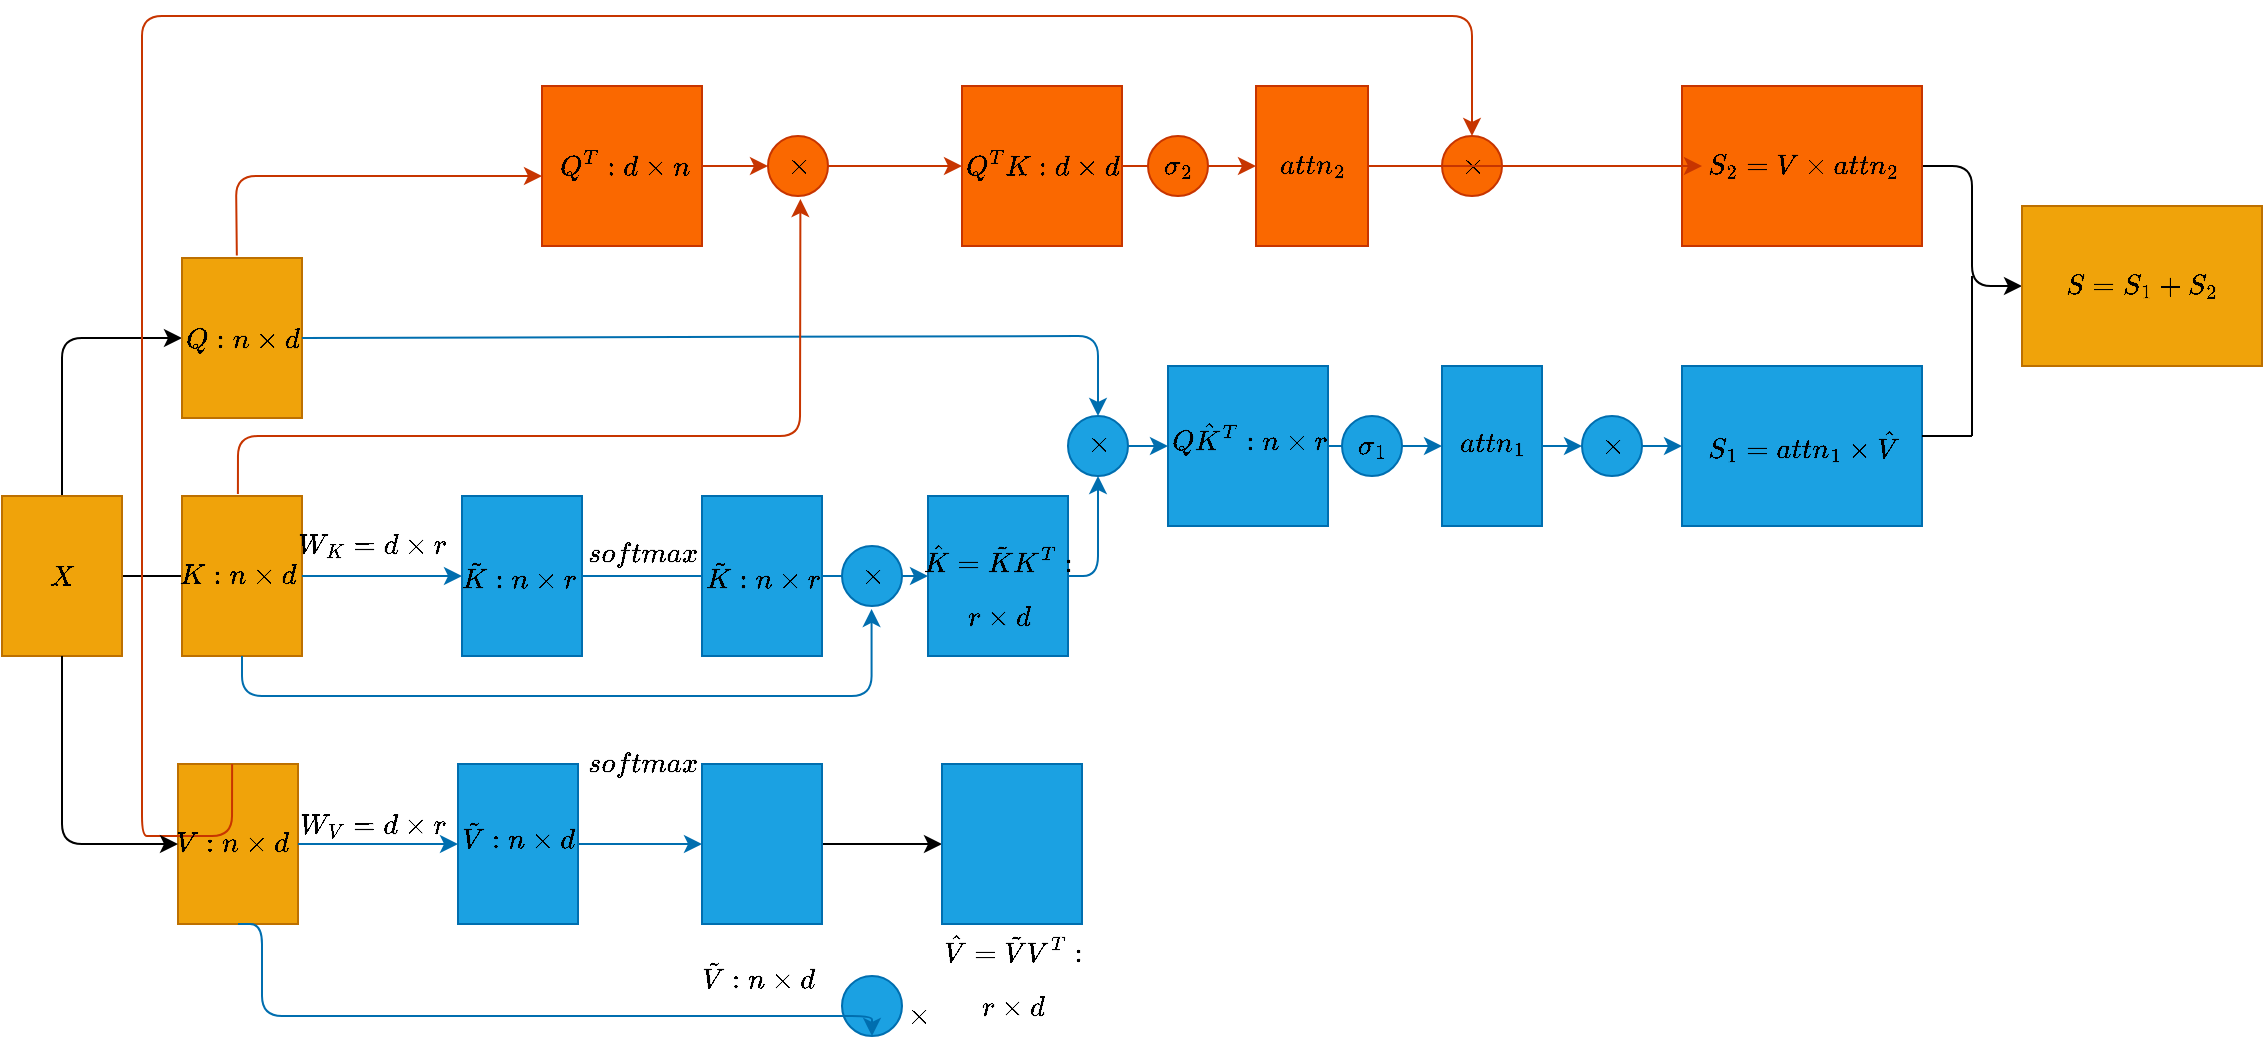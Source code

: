 <mxfile version="14.9.6" type="github">
  <diagram id="TH26VkUBaMhXCzCqPXj3" name="Page-1">
    <mxGraphModel dx="2075" dy="474" grid="1" gridSize="10" guides="1" tooltips="1" connect="1" arrows="1" fold="1" page="1" pageScale="1" pageWidth="1169" pageHeight="827" math="1" shadow="0">
      <root>
        <mxCell id="0" />
        <mxCell id="1" parent="0" />
        <mxCell id="YZMIbZg9m8umIxj1gMGv-341" value="" style="edgeStyle=orthogonalEdgeStyle;orthogonalLoop=1;jettySize=auto;html=1;" edge="1" parent="1" source="YZMIbZg9m8umIxj1gMGv-314" target="YZMIbZg9m8umIxj1gMGv-316">
          <mxGeometry relative="1" as="geometry" />
        </mxCell>
        <mxCell id="YZMIbZg9m8umIxj1gMGv-316" value="" style="whiteSpace=wrap;html=1;fillColor=#1ba1e2;strokeColor=#006EAF;fontColor=#ffffff;" vertex="1" parent="1">
          <mxGeometry x="450" y="414" width="70" height="80" as="geometry" />
        </mxCell>
        <mxCell id="YZMIbZg9m8umIxj1gMGv-323" value="$$softmax$$" style="text;html=1;align=center;verticalAlign=middle;resizable=0;points=[];autosize=1;strokeColor=none;" vertex="1" parent="1">
          <mxGeometry x="250" y="299" width="100" height="20" as="geometry" />
        </mxCell>
        <mxCell id="YZMIbZg9m8umIxj1gMGv-305" value="" style="group;" vertex="1" connectable="0" parent="1">
          <mxGeometry x="-20" y="80" width="1118" height="450" as="geometry" />
        </mxCell>
        <mxCell id="YZMIbZg9m8umIxj1gMGv-80" value="" style="group;" vertex="1" connectable="0" parent="YZMIbZg9m8umIxj1gMGv-305">
          <mxGeometry width="1118" height="450" as="geometry" />
        </mxCell>
        <mxCell id="YZMIbZg9m8umIxj1gMGv-28" value="" style="whiteSpace=wrap;html=1;fillColor=#f0a30a;strokeColor=#BD7000;fontColor=#000000;" vertex="1" parent="YZMIbZg9m8umIxj1gMGv-80">
          <mxGeometry x="88" y="334" width="60" height="80" as="geometry" />
        </mxCell>
        <mxCell id="YZMIbZg9m8umIxj1gMGv-63" value="" style="edgeStyle=orthogonalEdgeStyle;orthogonalLoop=1;jettySize=auto;html=1;fillColor=#1ba1e2;strokeColor=#006EAF;" edge="1" parent="YZMIbZg9m8umIxj1gMGv-80" source="YZMIbZg9m8umIxj1gMGv-56" target="YZMIbZg9m8umIxj1gMGv-39">
          <mxGeometry relative="1" as="geometry" />
        </mxCell>
        <mxCell id="YZMIbZg9m8umIxj1gMGv-291" style="edgeStyle=orthogonalEdgeStyle;orthogonalLoop=1;jettySize=auto;html=1;exitX=0.5;exitY=0;exitDx=0;exitDy=0;entryX=0;entryY=0.5;entryDx=0;entryDy=0;" edge="1" parent="YZMIbZg9m8umIxj1gMGv-80" source="YZMIbZg9m8umIxj1gMGv-25" target="YZMIbZg9m8umIxj1gMGv-26">
          <mxGeometry relative="1" as="geometry" />
        </mxCell>
        <mxCell id="YZMIbZg9m8umIxj1gMGv-293" value="" style="edgeStyle=orthogonalEdgeStyle;orthogonalLoop=1;jettySize=auto;html=1;" edge="1" parent="YZMIbZg9m8umIxj1gMGv-80" source="YZMIbZg9m8umIxj1gMGv-25">
          <mxGeometry relative="1" as="geometry">
            <mxPoint x="118" y="240" as="targetPoint" />
          </mxGeometry>
        </mxCell>
        <mxCell id="YZMIbZg9m8umIxj1gMGv-25" value="$$X$$" style="whiteSpace=wrap;html=1;fillColor=#f0a30a;strokeColor=#BD7000;fontColor=#000000;" vertex="1" parent="YZMIbZg9m8umIxj1gMGv-80">
          <mxGeometry y="200" width="60" height="80" as="geometry" />
        </mxCell>
        <mxCell id="YZMIbZg9m8umIxj1gMGv-26" value="" style="whiteSpace=wrap;html=1;fillColor=#f0a30a;strokeColor=#BD7000;fontColor=#000000;" vertex="1" parent="YZMIbZg9m8umIxj1gMGv-80">
          <mxGeometry x="90" y="81" width="60" height="80" as="geometry" />
        </mxCell>
        <mxCell id="YZMIbZg9m8umIxj1gMGv-27" value="" style="whiteSpace=wrap;html=1;fillColor=#f0a30a;strokeColor=#BD7000;fontColor=#000000;" vertex="1" parent="YZMIbZg9m8umIxj1gMGv-80">
          <mxGeometry x="90" y="200" width="60" height="80" as="geometry" />
        </mxCell>
        <mxCell id="YZMIbZg9m8umIxj1gMGv-29" value="" style="whiteSpace=wrap;html=1;fillColor=#1ba1e2;strokeColor=#006EAF;fontColor=#ffffff;" vertex="1" parent="YZMIbZg9m8umIxj1gMGv-80">
          <mxGeometry x="230" y="200" width="60" height="80" as="geometry" />
        </mxCell>
        <mxCell id="YZMIbZg9m8umIxj1gMGv-30" value="&lt;pre style=&quot;margin-top: 0px ; margin-bottom: 0px ; font-size: 0.9em ; overflow: auto ; background: rgb(246 , 246 , 246) ; border-radius: 4px ; color: rgb(18 , 18 , 18)&quot;&gt;&lt;br&gt;&lt;/pre&gt;" style="whiteSpace=wrap;html=1;fillColor=#1ba1e2;strokeColor=#006EAF;fontColor=#ffffff;" vertex="1" parent="YZMIbZg9m8umIxj1gMGv-80">
          <mxGeometry x="463" y="200" width="70" height="80" as="geometry" />
        </mxCell>
        <mxCell id="YZMIbZg9m8umIxj1gMGv-46" style="edgeStyle=orthogonalEdgeStyle;orthogonalLoop=1;jettySize=auto;html=1;entryX=0;entryY=0.5;entryDx=0;entryDy=0;fillColor=#1ba1e2;strokeColor=#006EAF;exitX=1;exitY=0.5;exitDx=0;exitDy=0;" edge="1" parent="YZMIbZg9m8umIxj1gMGv-80" source="YZMIbZg9m8umIxj1gMGv-27" target="YZMIbZg9m8umIxj1gMGv-29">
          <mxGeometry relative="1" as="geometry" />
        </mxCell>
        <mxCell id="YZMIbZg9m8umIxj1gMGv-34" value="$$K:n\times d$$" style="text;html=1;align=center;verticalAlign=middle;resizable=0;points=[];autosize=1;strokeColor=none;" vertex="1" parent="YZMIbZg9m8umIxj1gMGv-80">
          <mxGeometry x="58" y="230" width="120" height="20" as="geometry" />
        </mxCell>
        <mxCell id="YZMIbZg9m8umIxj1gMGv-36" value="$$Q:n\times d$$" style="text;html=1;align=center;verticalAlign=middle;resizable=0;points=[];autosize=1;strokeColor=none;" vertex="1" parent="YZMIbZg9m8umIxj1gMGv-80">
          <mxGeometry x="55" y="112" width="130" height="20" as="geometry" />
        </mxCell>
        <mxCell id="YZMIbZg9m8umIxj1gMGv-39" value="" style="whiteSpace=wrap;html=1;fillColor=#1ba1e2;strokeColor=#006EAF;fontColor=#ffffff;" vertex="1" parent="YZMIbZg9m8umIxj1gMGv-80">
          <mxGeometry x="583" y="135" width="80" height="80" as="geometry" />
        </mxCell>
        <mxCell id="YZMIbZg9m8umIxj1gMGv-40" value="$$Q\hat{K}^T:n\times r$$" style="text;html=1;align=center;verticalAlign=middle;resizable=0;points=[];autosize=1;strokeColor=none;" vertex="1" parent="YZMIbZg9m8umIxj1gMGv-80">
          <mxGeometry x="533" y="161" width="180" height="20" as="geometry" />
        </mxCell>
        <mxCell id="YZMIbZg9m8umIxj1gMGv-41" value="" style="whiteSpace=wrap;html=1;fillColor=#1ba1e2;strokeColor=#006EAF;fontColor=#ffffff;" vertex="1" parent="YZMIbZg9m8umIxj1gMGv-80">
          <mxGeometry x="720" y="135" width="50" height="80" as="geometry" />
        </mxCell>
        <mxCell id="YZMIbZg9m8umIxj1gMGv-62" value="" style="edgeStyle=orthogonalEdgeStyle;orthogonalLoop=1;jettySize=auto;html=1;fillColor=#1ba1e2;strokeColor=#006EAF;" edge="1" parent="YZMIbZg9m8umIxj1gMGv-80" source="YZMIbZg9m8umIxj1gMGv-39" target="YZMIbZg9m8umIxj1gMGv-41">
          <mxGeometry relative="1" as="geometry" />
        </mxCell>
        <mxCell id="YZMIbZg9m8umIxj1gMGv-42" value="$$attn_1$$" style="text;html=1;align=center;verticalAlign=middle;resizable=0;points=[];autosize=1;strokeColor=none;" vertex="1" parent="YZMIbZg9m8umIxj1gMGv-80">
          <mxGeometry x="700" y="164" width="90" height="20" as="geometry" />
        </mxCell>
        <mxCell id="YZMIbZg9m8umIxj1gMGv-161" value="" style="edgeStyle=orthogonalEdgeStyle;orthogonalLoop=1;jettySize=auto;html=1;fillColor=#fa6800;strokeColor=#C73500;" edge="1" parent="YZMIbZg9m8umIxj1gMGv-80" source="YZMIbZg9m8umIxj1gMGv-43" target="YZMIbZg9m8umIxj1gMGv-86">
          <mxGeometry relative="1" as="geometry" />
        </mxCell>
        <mxCell id="YZMIbZg9m8umIxj1gMGv-43" value="" style="whiteSpace=wrap;html=1;fillColor=#fa6800;strokeColor=#C73500;fontColor=#000000;" vertex="1" parent="YZMIbZg9m8umIxj1gMGv-80">
          <mxGeometry x="270" y="-5" width="80" height="80" as="geometry" />
        </mxCell>
        <mxCell id="YZMIbZg9m8umIxj1gMGv-52" value="" style="endArrow=classic;html=1;exitX=1;exitY=0.5;exitDx=0;exitDy=0;entryX=0;entryY=0.5;entryDx=0;entryDy=0;fillColor=#1ba1e2;strokeColor=#006EAF;" edge="1" parent="YZMIbZg9m8umIxj1gMGv-80" source="YZMIbZg9m8umIxj1gMGv-29" target="YZMIbZg9m8umIxj1gMGv-30">
          <mxGeometry width="50" height="50" relative="1" as="geometry">
            <mxPoint x="360" y="260" as="sourcePoint" />
            <mxPoint x="410" y="210" as="targetPoint" />
          </mxGeometry>
        </mxCell>
        <mxCell id="YZMIbZg9m8umIxj1gMGv-56" value="" style="ellipse;whiteSpace=wrap;html=1;aspect=fixed;fillColor=#1ba1e2;strokeColor=#006EAF;fontColor=#ffffff;" vertex="1" parent="YZMIbZg9m8umIxj1gMGv-80">
          <mxGeometry x="533" y="160" width="30" height="30" as="geometry" />
        </mxCell>
        <mxCell id="YZMIbZg9m8umIxj1gMGv-57" value="$$\times$$" style="text;html=1;align=center;verticalAlign=middle;resizable=0;points=[];autosize=1;strokeColor=none;" vertex="1" parent="YZMIbZg9m8umIxj1gMGv-80">
          <mxGeometry x="503" y="164" width="90" height="20" as="geometry" />
        </mxCell>
        <mxCell id="YZMIbZg9m8umIxj1gMGv-64" value="" style="ellipse;whiteSpace=wrap;html=1;aspect=fixed;fillColor=#1ba1e2;strokeColor=#006EAF;fontColor=#ffffff;" vertex="1" parent="YZMIbZg9m8umIxj1gMGv-80">
          <mxGeometry x="670" y="160" width="30" height="30" as="geometry" />
        </mxCell>
        <mxCell id="YZMIbZg9m8umIxj1gMGv-65" value="$$\sigma_1$$" style="text;html=1;align=center;verticalAlign=middle;resizable=0;points=[];autosize=1;strokeColor=none;" vertex="1" parent="YZMIbZg9m8umIxj1gMGv-80">
          <mxGeometry x="630" y="165" width="110" height="20" as="geometry" />
        </mxCell>
        <mxCell id="YZMIbZg9m8umIxj1gMGv-70" value="" style="ellipse;whiteSpace=wrap;html=1;aspect=fixed;fillColor=#1ba1e2;strokeColor=#006EAF;fontColor=#ffffff;" vertex="1" parent="YZMIbZg9m8umIxj1gMGv-80">
          <mxGeometry x="790" y="160" width="30" height="30" as="geometry" />
        </mxCell>
        <mxCell id="YZMIbZg9m8umIxj1gMGv-71" value="" style="edgeStyle=orthogonalEdgeStyle;orthogonalLoop=1;jettySize=auto;html=1;fillColor=#1ba1e2;strokeColor=#006EAF;" edge="1" parent="YZMIbZg9m8umIxj1gMGv-80" source="YZMIbZg9m8umIxj1gMGv-41" target="YZMIbZg9m8umIxj1gMGv-70">
          <mxGeometry relative="1" as="geometry" />
        </mxCell>
        <mxCell id="YZMIbZg9m8umIxj1gMGv-72" value="$$\times$$" style="text;html=1;align=center;verticalAlign=middle;resizable=0;points=[];autosize=1;strokeColor=none;" vertex="1" parent="YZMIbZg9m8umIxj1gMGv-80">
          <mxGeometry x="760" y="165" width="90" height="20" as="geometry" />
        </mxCell>
        <mxCell id="YZMIbZg9m8umIxj1gMGv-73" value="" style="whiteSpace=wrap;html=1;fillColor=#1ba1e2;strokeColor=#006EAF;fontColor=#ffffff;" vertex="1" parent="YZMIbZg9m8umIxj1gMGv-80">
          <mxGeometry x="840" y="135" width="120" height="80" as="geometry" />
        </mxCell>
        <mxCell id="YZMIbZg9m8umIxj1gMGv-76" value="$$S_1=attn_1 \times \hat{V}$$" style="text;html=1;align=center;verticalAlign=middle;resizable=0;points=[];autosize=1;strokeColor=none;" vertex="1" parent="YZMIbZg9m8umIxj1gMGv-80">
          <mxGeometry x="790" y="165" width="220" height="20" as="geometry" />
        </mxCell>
        <mxCell id="YZMIbZg9m8umIxj1gMGv-74" value="" style="edgeStyle=orthogonalEdgeStyle;orthogonalLoop=1;jettySize=auto;html=1;fillColor=#1ba1e2;strokeColor=#006EAF;" edge="1" parent="YZMIbZg9m8umIxj1gMGv-80" source="YZMIbZg9m8umIxj1gMGv-70" target="YZMIbZg9m8umIxj1gMGv-73">
          <mxGeometry relative="1" as="geometry" />
        </mxCell>
        <mxCell id="YZMIbZg9m8umIxj1gMGv-149" value="" style="edgeStyle=orthogonalEdgeStyle;orthogonalLoop=1;jettySize=auto;html=1;fillColor=#fa6800;strokeColor=#C73500;" edge="1" parent="YZMIbZg9m8umIxj1gMGv-80" source="YZMIbZg9m8umIxj1gMGv-86" target="YZMIbZg9m8umIxj1gMGv-94">
          <mxGeometry relative="1" as="geometry">
            <Array as="points">
              <mxPoint x="504" y="40" />
              <mxPoint x="504" y="40" />
            </Array>
          </mxGeometry>
        </mxCell>
        <mxCell id="YZMIbZg9m8umIxj1gMGv-86" value="" style="ellipse;whiteSpace=wrap;html=1;aspect=fixed;fillColor=#fa6800;strokeColor=#C73500;fontColor=#000000;" vertex="1" parent="YZMIbZg9m8umIxj1gMGv-80">
          <mxGeometry x="383" y="20" width="30" height="30" as="geometry" />
        </mxCell>
        <mxCell id="YZMIbZg9m8umIxj1gMGv-154" value="" style="edgeStyle=orthogonalEdgeStyle;orthogonalLoop=1;jettySize=auto;html=1;fillColor=#fa6800;strokeColor=#C73500;" edge="1" parent="YZMIbZg9m8umIxj1gMGv-80" source="YZMIbZg9m8umIxj1gMGv-94" target="YZMIbZg9m8umIxj1gMGv-95">
          <mxGeometry relative="1" as="geometry" />
        </mxCell>
        <mxCell id="YZMIbZg9m8umIxj1gMGv-94" value="" style="whiteSpace=wrap;html=1;fillColor=#fa6800;strokeColor=#C73500;fontColor=#000000;" vertex="1" parent="YZMIbZg9m8umIxj1gMGv-80">
          <mxGeometry x="480" y="-5" width="80" height="80" as="geometry" />
        </mxCell>
        <mxCell id="YZMIbZg9m8umIxj1gMGv-95" value="" style="whiteSpace=wrap;html=1;fillColor=#fa6800;strokeColor=#C73500;fontColor=#000000;" vertex="1" parent="YZMIbZg9m8umIxj1gMGv-80">
          <mxGeometry x="627" y="-5" width="56" height="80" as="geometry" />
        </mxCell>
        <mxCell id="YZMIbZg9m8umIxj1gMGv-96" value="" style="ellipse;whiteSpace=wrap;html=1;aspect=fixed;fillColor=#fa6800;strokeColor=#C73500;fontColor=#000000;" vertex="1" parent="YZMIbZg9m8umIxj1gMGv-80">
          <mxGeometry x="573" y="20" width="30" height="30" as="geometry" />
        </mxCell>
        <mxCell id="YZMIbZg9m8umIxj1gMGv-294" style="edgeStyle=orthogonalEdgeStyle;orthogonalLoop=1;jettySize=auto;html=1;" edge="1" parent="YZMIbZg9m8umIxj1gMGv-80" source="YZMIbZg9m8umIxj1gMGv-81" target="YZMIbZg9m8umIxj1gMGv-288">
          <mxGeometry relative="1" as="geometry" />
        </mxCell>
        <mxCell id="YZMIbZg9m8umIxj1gMGv-81" value="" style="whiteSpace=wrap;html=1;fillColor=#fa6800;strokeColor=#C73500;fontColor=#000000;" vertex="1" parent="YZMIbZg9m8umIxj1gMGv-80">
          <mxGeometry x="840" y="-5" width="120" height="80" as="geometry" />
        </mxCell>
        <mxCell id="YZMIbZg9m8umIxj1gMGv-92" value="$$\times$$" style="text;html=1;align=center;verticalAlign=middle;resizable=0;points=[];autosize=1;strokeColor=none;" vertex="1" parent="YZMIbZg9m8umIxj1gMGv-80">
          <mxGeometry x="353" y="25" width="90" height="20" as="geometry" />
        </mxCell>
        <mxCell id="YZMIbZg9m8umIxj1gMGv-145" value="$$attn_2$$" style="text;html=1;align=center;verticalAlign=middle;resizable=0;points=[];autosize=1;strokeColor=none;" vertex="1" parent="YZMIbZg9m8umIxj1gMGv-80">
          <mxGeometry x="610" y="25" width="90" height="20" as="geometry" />
        </mxCell>
        <mxCell id="YZMIbZg9m8umIxj1gMGv-97" value="$$Q^TK:d\times d$$" style="text;html=1;align=center;verticalAlign=middle;resizable=0;points=[];autosize=1;strokeColor=none;" vertex="1" parent="YZMIbZg9m8umIxj1gMGv-80">
          <mxGeometry x="445" y="25" width="150" height="20" as="geometry" />
        </mxCell>
        <mxCell id="YZMIbZg9m8umIxj1gMGv-167" value="" style="ellipse;whiteSpace=wrap;html=1;aspect=fixed;fillColor=#fa6800;strokeColor=#C73500;fontColor=#000000;" vertex="1" parent="YZMIbZg9m8umIxj1gMGv-80">
          <mxGeometry x="720" y="20" width="30" height="30" as="geometry" />
        </mxCell>
        <mxCell id="YZMIbZg9m8umIxj1gMGv-144" value="$$\sigma_2$$" style="text;html=1;align=center;verticalAlign=middle;resizable=0;points=[];autosize=1;strokeColor=none;" vertex="1" parent="YZMIbZg9m8umIxj1gMGv-80">
          <mxGeometry x="533" y="25" width="110" height="20" as="geometry" />
        </mxCell>
        <mxCell id="YZMIbZg9m8umIxj1gMGv-168" value="$$\times$$" style="text;html=1;align=center;verticalAlign=middle;resizable=0;points=[];autosize=1;strokeColor=none;" vertex="1" parent="YZMIbZg9m8umIxj1gMGv-80">
          <mxGeometry x="690" y="25" width="90" height="20" as="geometry" />
        </mxCell>
        <mxCell id="YZMIbZg9m8umIxj1gMGv-166" value="" style="endArrow=classic;html=1;exitX=0.451;exitY=0;exitDx=0;exitDy=0;exitPerimeter=0;fillColor=#fa6800;strokeColor=#C73500;" edge="1" parent="YZMIbZg9m8umIxj1gMGv-80" source="YZMIbZg9m8umIxj1gMGv-28">
          <mxGeometry width="50" height="50" relative="1" as="geometry">
            <mxPoint x="208" y="300" as="sourcePoint" />
            <mxPoint x="735" y="20" as="targetPoint" />
            <Array as="points">
              <mxPoint x="115" y="370" />
              <mxPoint x="80" y="370" />
              <mxPoint x="70" y="370" />
              <mxPoint x="70" y="-40" />
              <mxPoint x="735" y="-40" />
            </Array>
          </mxGeometry>
        </mxCell>
        <mxCell id="YZMIbZg9m8umIxj1gMGv-172" value="" style="endArrow=classic;html=1;exitX=1;exitY=0.5;exitDx=0;exitDy=0;entryX=0.5;entryY=0;entryDx=0;entryDy=0;fillColor=#1ba1e2;strokeColor=#006EAF;" edge="1" parent="YZMIbZg9m8umIxj1gMGv-80" source="YZMIbZg9m8umIxj1gMGv-26" target="YZMIbZg9m8umIxj1gMGv-56">
          <mxGeometry width="50" height="50" relative="1" as="geometry">
            <mxPoint x="458" y="200" as="sourcePoint" />
            <mxPoint x="508" y="150" as="targetPoint" />
            <Array as="points">
              <mxPoint x="548" y="120" />
            </Array>
          </mxGeometry>
        </mxCell>
        <mxCell id="YZMIbZg9m8umIxj1gMGv-173" value="" style="endArrow=classic;html=1;exitX=1;exitY=0.5;exitDx=0;exitDy=0;entryX=0.5;entryY=1;entryDx=0;entryDy=0;fillColor=#1ba1e2;strokeColor=#006EAF;" edge="1" parent="YZMIbZg9m8umIxj1gMGv-80" source="YZMIbZg9m8umIxj1gMGv-30" target="YZMIbZg9m8umIxj1gMGv-56">
          <mxGeometry width="50" height="50" relative="1" as="geometry">
            <mxPoint x="478" y="240" as="sourcePoint" />
            <mxPoint x="508" y="150" as="targetPoint" />
            <Array as="points">
              <mxPoint x="548" y="240" />
            </Array>
          </mxGeometry>
        </mxCell>
        <mxCell id="YZMIbZg9m8umIxj1gMGv-174" value="" style="endArrow=classic;html=1;exitX=0.466;exitY=-0.013;exitDx=0;exitDy=0;exitPerimeter=0;fillColor=#fa6800;strokeColor=#C73500;entryX=0.54;entryY=1.051;entryDx=0;entryDy=0;entryPerimeter=0;" edge="1" parent="YZMIbZg9m8umIxj1gMGv-80" source="YZMIbZg9m8umIxj1gMGv-27" target="YZMIbZg9m8umIxj1gMGv-86">
          <mxGeometry width="50" height="50" relative="1" as="geometry">
            <mxPoint x="478" y="190" as="sourcePoint" />
            <mxPoint x="400" y="60" as="targetPoint" />
            <Array as="points">
              <mxPoint x="118" y="170" />
              <mxPoint x="399" y="170" />
            </Array>
          </mxGeometry>
        </mxCell>
        <mxCell id="YZMIbZg9m8umIxj1gMGv-44" value="$$Q^{T}:d\times n$$" style="text;html=1;align=center;verticalAlign=middle;resizable=0;points=[];autosize=1;strokeColor=none;" vertex="1" parent="YZMIbZg9m8umIxj1gMGv-80">
          <mxGeometry x="236" y="25" width="150" height="20" as="geometry" />
        </mxCell>
        <mxCell id="YZMIbZg9m8umIxj1gMGv-288" value="$$S=S_1+S_2$$" style="whiteSpace=wrap;html=1;fillColor=#f0a30a;strokeColor=#BD7000;fontColor=#000000;" vertex="1" parent="YZMIbZg9m8umIxj1gMGv-80">
          <mxGeometry x="1010" y="55" width="120" height="80" as="geometry" />
        </mxCell>
        <mxCell id="YZMIbZg9m8umIxj1gMGv-82" value="$$S_2=V \times attn_2$$" style="text;html=1;align=center;verticalAlign=middle;resizable=0;points=[];autosize=1;strokeColor=none;" vertex="1" parent="YZMIbZg9m8umIxj1gMGv-80">
          <mxGeometry x="810" y="25" width="180" height="20" as="geometry" />
        </mxCell>
        <mxCell id="YZMIbZg9m8umIxj1gMGv-300" value="$$\tilde{K}:n\times r$$" style="text;html=1;align=center;verticalAlign=middle;resizable=0;points=[];autosize=1;strokeColor=none;" vertex="1" parent="YZMIbZg9m8umIxj1gMGv-80">
          <mxGeometry x="178" y="230" width="160" height="20" as="geometry" />
        </mxCell>
        <mxCell id="YZMIbZg9m8umIxj1gMGv-310" value="$$W_K=d\times r$$" style="text;html=1;align=center;verticalAlign=middle;resizable=0;points=[];autosize=1;strokeColor=none;" vertex="1" parent="YZMIbZg9m8umIxj1gMGv-80">
          <mxGeometry x="110" y="215" width="150" height="20" as="geometry" />
        </mxCell>
        <mxCell id="YZMIbZg9m8umIxj1gMGv-313" value="$$W_V=d\times r$$" style="text;html=1;align=center;verticalAlign=middle;resizable=0;points=[];autosize=1;strokeColor=none;" vertex="1" parent="YZMIbZg9m8umIxj1gMGv-80">
          <mxGeometry x="110" y="355" width="150" height="20" as="geometry" />
        </mxCell>
        <mxCell id="YZMIbZg9m8umIxj1gMGv-322" value="" style="whiteSpace=wrap;html=1;fillColor=#1ba1e2;strokeColor=#006EAF;fontColor=#ffffff;" vertex="1" parent="YZMIbZg9m8umIxj1gMGv-80">
          <mxGeometry x="350" y="200" width="60" height="80" as="geometry" />
        </mxCell>
        <mxCell id="YZMIbZg9m8umIxj1gMGv-35" value="$$\tilde{K}:n\times r$$" style="text;html=1;align=center;verticalAlign=middle;resizable=0;points=[];autosize=1;strokeColor=none;" vertex="1" parent="YZMIbZg9m8umIxj1gMGv-80">
          <mxGeometry x="300" y="230" width="160" height="20" as="geometry" />
        </mxCell>
        <mxCell id="YZMIbZg9m8umIxj1gMGv-328" value="" style="ellipse;whiteSpace=wrap;html=1;aspect=fixed;fillColor=#1ba1e2;strokeColor=#006EAF;fontColor=#ffffff;" vertex="1" parent="YZMIbZg9m8umIxj1gMGv-80">
          <mxGeometry x="420" y="225" width="30" height="30" as="geometry" />
        </mxCell>
        <mxCell id="YZMIbZg9m8umIxj1gMGv-329" value="$$\times$$" style="text;html=1;align=center;verticalAlign=middle;resizable=0;points=[];autosize=1;strokeColor=none;" vertex="1" parent="YZMIbZg9m8umIxj1gMGv-80">
          <mxGeometry x="390" y="230" width="90" height="20" as="geometry" />
        </mxCell>
        <mxCell id="YZMIbZg9m8umIxj1gMGv-333" value="$$\hat{K}=\tilde{K}K^{T}:$$ $$r\times d$$" style="text;html=1;align=center;verticalAlign=middle;resizable=0;points=[];autosize=1;strokeColor=none;" vertex="1" parent="YZMIbZg9m8umIxj1gMGv-80">
          <mxGeometry x="353" y="235" width="290" height="20" as="geometry" />
        </mxCell>
        <mxCell id="YZMIbZg9m8umIxj1gMGv-337" style="edgeStyle=orthogonalEdgeStyle;orthogonalLoop=1;jettySize=auto;html=1;exitX=0.5;exitY=1;exitDx=0;exitDy=0;entryX=0.282;entryY=1.074;entryDx=0;entryDy=0;entryPerimeter=0;fillColor=#1ba1e2;strokeColor=#006EAF;" edge="1" parent="YZMIbZg9m8umIxj1gMGv-80" source="YZMIbZg9m8umIxj1gMGv-27" target="YZMIbZg9m8umIxj1gMGv-333">
          <mxGeometry relative="1" as="geometry">
            <mxPoint x="435" y="260" as="targetPoint" />
            <Array as="points">
              <mxPoint x="120" y="300" />
              <mxPoint x="435" y="300" />
            </Array>
          </mxGeometry>
        </mxCell>
        <mxCell id="YZMIbZg9m8umIxj1gMGv-292" style="edgeStyle=orthogonalEdgeStyle;orthogonalLoop=1;jettySize=auto;html=1;exitX=0.5;exitY=1;exitDx=0;exitDy=0;entryX=0;entryY=0.5;entryDx=0;entryDy=0;" edge="1" parent="YZMIbZg9m8umIxj1gMGv-80" source="YZMIbZg9m8umIxj1gMGv-25" target="YZMIbZg9m8umIxj1gMGv-28">
          <mxGeometry relative="1" as="geometry" />
        </mxCell>
        <mxCell id="YZMIbZg9m8umIxj1gMGv-321" value="$$\hat{V}=\tilde{V}V^{T}:$$ $$r\times d$$" style="text;html=1;align=center;verticalAlign=middle;resizable=0;points=[];autosize=1;strokeColor=none;" vertex="1" parent="YZMIbZg9m8umIxj1gMGv-80">
          <mxGeometry x="360" y="430" width="290" height="20" as="geometry" />
        </mxCell>
        <mxCell id="YZMIbZg9m8umIxj1gMGv-37" value="$$V:n\times d$$" style="text;html=1;align=center;verticalAlign=middle;resizable=0;points=[];autosize=1;strokeColor=none;" vertex="1" parent="YZMIbZg9m8umIxj1gMGv-80">
          <mxGeometry x="55" y="364" width="120" height="20" as="geometry" />
        </mxCell>
        <mxCell id="YZMIbZg9m8umIxj1gMGv-31" value="" style="whiteSpace=wrap;html=1;fillColor=#1ba1e2;strokeColor=#006EAF;fontColor=#ffffff;" vertex="1" parent="YZMIbZg9m8umIxj1gMGv-80">
          <mxGeometry x="228" y="334" width="60" height="80" as="geometry" />
        </mxCell>
        <mxCell id="YZMIbZg9m8umIxj1gMGv-66" value="" style="edgeStyle=orthogonalEdgeStyle;orthogonalLoop=1;jettySize=auto;html=1;fillColor=#1ba1e2;strokeColor=#006EAF;exitX=1;exitY=0.5;exitDx=0;exitDy=0;" edge="1" parent="YZMIbZg9m8umIxj1gMGv-80" source="YZMIbZg9m8umIxj1gMGv-28" target="YZMIbZg9m8umIxj1gMGv-31">
          <mxGeometry relative="1" as="geometry">
            <mxPoint x="180" y="369" as="sourcePoint" />
          </mxGeometry>
        </mxCell>
        <mxCell id="YZMIbZg9m8umIxj1gMGv-38" value="$$\tilde{V}:n\times d$$" style="text;html=1;align=center;verticalAlign=middle;resizable=0;points=[];autosize=1;strokeColor=none;" vertex="1" parent="YZMIbZg9m8umIxj1gMGv-80">
          <mxGeometry x="173" y="360" width="170" height="20" as="geometry" />
        </mxCell>
        <mxCell id="YZMIbZg9m8umIxj1gMGv-314" value="" style="whiteSpace=wrap;html=1;fillColor=#1ba1e2;strokeColor=#006EAF;fontColor=#ffffff;" vertex="1" parent="YZMIbZg9m8umIxj1gMGv-80">
          <mxGeometry x="350" y="334" width="60" height="80" as="geometry" />
        </mxCell>
        <mxCell id="YZMIbZg9m8umIxj1gMGv-340" value="" style="edgeStyle=orthogonalEdgeStyle;orthogonalLoop=1;jettySize=auto;html=1;fillColor=#1ba1e2;strokeColor=#006EAF;" edge="1" parent="YZMIbZg9m8umIxj1gMGv-80" source="YZMIbZg9m8umIxj1gMGv-31" target="YZMIbZg9m8umIxj1gMGv-314">
          <mxGeometry relative="1" as="geometry" />
        </mxCell>
        <mxCell id="YZMIbZg9m8umIxj1gMGv-315" value="$$softmax$$" style="text;html=1;align=center;verticalAlign=middle;resizable=0;points=[];autosize=1;strokeColor=none;" vertex="1" parent="YZMIbZg9m8umIxj1gMGv-80">
          <mxGeometry x="270" y="324" width="100" height="20" as="geometry" />
        </mxCell>
        <mxCell id="YZMIbZg9m8umIxj1gMGv-317" value="$$\tilde{V}:n\times d$$" style="text;html=1;align=center;verticalAlign=middle;resizable=0;points=[];autosize=1;strokeColor=none;" vertex="1" parent="YZMIbZg9m8umIxj1gMGv-80">
          <mxGeometry x="293" y="430" width="170" height="20" as="geometry" />
        </mxCell>
        <mxCell id="YZMIbZg9m8umIxj1gMGv-162" value="" style="endArrow=classic;html=1;exitX=1;exitY=0.5;exitDx=0;exitDy=0;fillColor=#fa6800;strokeColor=#C73500;" edge="1" parent="YZMIbZg9m8umIxj1gMGv-305" source="YZMIbZg9m8umIxj1gMGv-95">
          <mxGeometry width="50" height="50" relative="1" as="geometry">
            <mxPoint x="790" y="-120" as="sourcePoint" />
            <mxPoint x="850" y="35" as="targetPoint" />
          </mxGeometry>
        </mxCell>
        <mxCell id="YZMIbZg9m8umIxj1gMGv-175" value="" style="endArrow=classic;html=1;exitX=0.457;exitY=-0.015;exitDx=0;exitDy=0;exitPerimeter=0;fillColor=#fa6800;strokeColor=#C73500;" edge="1" parent="YZMIbZg9m8umIxj1gMGv-305" source="YZMIbZg9m8umIxj1gMGv-26">
          <mxGeometry width="50" height="50" relative="1" as="geometry">
            <mxPoint x="470" y="240" as="sourcePoint" />
            <mxPoint x="270" y="40" as="targetPoint" />
            <Array as="points">
              <mxPoint x="117" y="40" />
            </Array>
          </mxGeometry>
        </mxCell>
        <mxCell id="YZMIbZg9m8umIxj1gMGv-303" value="" style="endArrow=none;html=1;" edge="1" parent="YZMIbZg9m8umIxj1gMGv-305">
          <mxGeometry width="50" height="50" relative="1" as="geometry">
            <mxPoint x="985" y="170" as="sourcePoint" />
            <mxPoint x="985" y="90" as="targetPoint" />
          </mxGeometry>
        </mxCell>
        <mxCell id="YZMIbZg9m8umIxj1gMGv-304" value="" style="endArrow=none;html=1;entryX=1;entryY=0.438;entryDx=0;entryDy=0;entryPerimeter=0;" edge="1" parent="YZMIbZg9m8umIxj1gMGv-305" target="YZMIbZg9m8umIxj1gMGv-73">
          <mxGeometry width="50" height="50" relative="1" as="geometry">
            <mxPoint x="985" y="170" as="sourcePoint" />
            <mxPoint x="963.92" y="170.04" as="targetPoint" />
            <Array as="points">
              <mxPoint x="985" y="170" />
            </Array>
          </mxGeometry>
        </mxCell>
        <mxCell id="YZMIbZg9m8umIxj1gMGv-320" value="$$\times$$" style="text;html=1;align=center;verticalAlign=middle;resizable=0;points=[];autosize=1;strokeColor=none;" vertex="1" parent="1">
          <mxGeometry x="393" y="530" width="90" height="20" as="geometry" />
        </mxCell>
        <mxCell id="YZMIbZg9m8umIxj1gMGv-319" value="" style="ellipse;whiteSpace=wrap;html=1;aspect=fixed;fillColor=#1ba1e2;strokeColor=#006EAF;fontColor=#ffffff;" vertex="1" parent="1">
          <mxGeometry x="400" y="520" width="30" height="30" as="geometry" />
        </mxCell>
        <mxCell id="YZMIbZg9m8umIxj1gMGv-318" style="edgeStyle=orthogonalEdgeStyle;orthogonalLoop=1;jettySize=auto;html=1;exitX=0.5;exitY=1;exitDx=0;exitDy=0;entryX=0.5;entryY=1;entryDx=0;entryDy=0;fillColor=#1ba1e2;strokeColor=#006EAF;" edge="1" parent="1" source="YZMIbZg9m8umIxj1gMGv-28" target="YZMIbZg9m8umIxj1gMGv-319">
          <mxGeometry relative="1" as="geometry">
            <Array as="points">
              <mxPoint x="110" y="540" />
              <mxPoint x="415" y="540" />
            </Array>
          </mxGeometry>
        </mxCell>
      </root>
    </mxGraphModel>
  </diagram>
</mxfile>
